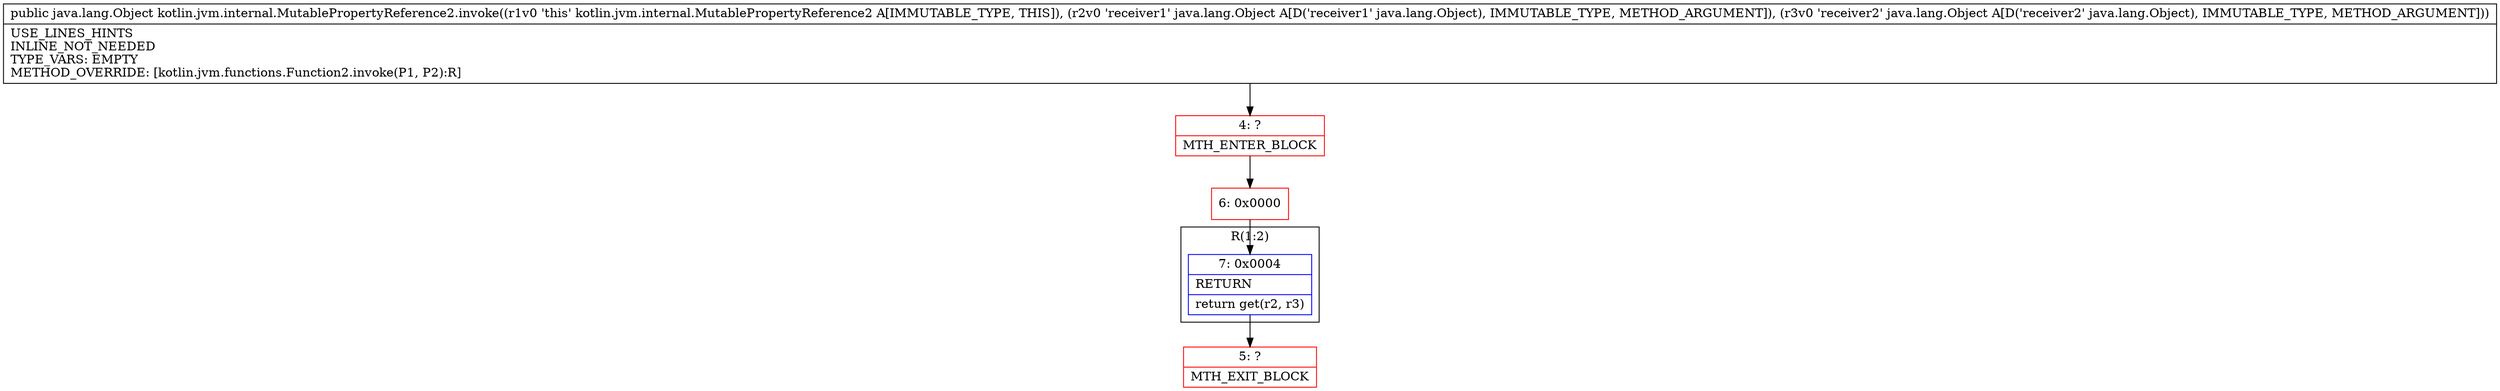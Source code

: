 digraph "CFG forkotlin.jvm.internal.MutablePropertyReference2.invoke(Ljava\/lang\/Object;Ljava\/lang\/Object;)Ljava\/lang\/Object;" {
subgraph cluster_Region_103995024 {
label = "R(1:2)";
node [shape=record,color=blue];
Node_7 [shape=record,label="{7\:\ 0x0004|RETURN\l|return get(r2, r3)\l}"];
}
Node_4 [shape=record,color=red,label="{4\:\ ?|MTH_ENTER_BLOCK\l}"];
Node_6 [shape=record,color=red,label="{6\:\ 0x0000}"];
Node_5 [shape=record,color=red,label="{5\:\ ?|MTH_EXIT_BLOCK\l}"];
MethodNode[shape=record,label="{public java.lang.Object kotlin.jvm.internal.MutablePropertyReference2.invoke((r1v0 'this' kotlin.jvm.internal.MutablePropertyReference2 A[IMMUTABLE_TYPE, THIS]), (r2v0 'receiver1' java.lang.Object A[D('receiver1' java.lang.Object), IMMUTABLE_TYPE, METHOD_ARGUMENT]), (r3v0 'receiver2' java.lang.Object A[D('receiver2' java.lang.Object), IMMUTABLE_TYPE, METHOD_ARGUMENT]))  | USE_LINES_HINTS\lINLINE_NOT_NEEDED\lTYPE_VARS: EMPTY\lMETHOD_OVERRIDE: [kotlin.jvm.functions.Function2.invoke(P1, P2):R]\l}"];
MethodNode -> Node_4;Node_7 -> Node_5;
Node_4 -> Node_6;
Node_6 -> Node_7;
}

